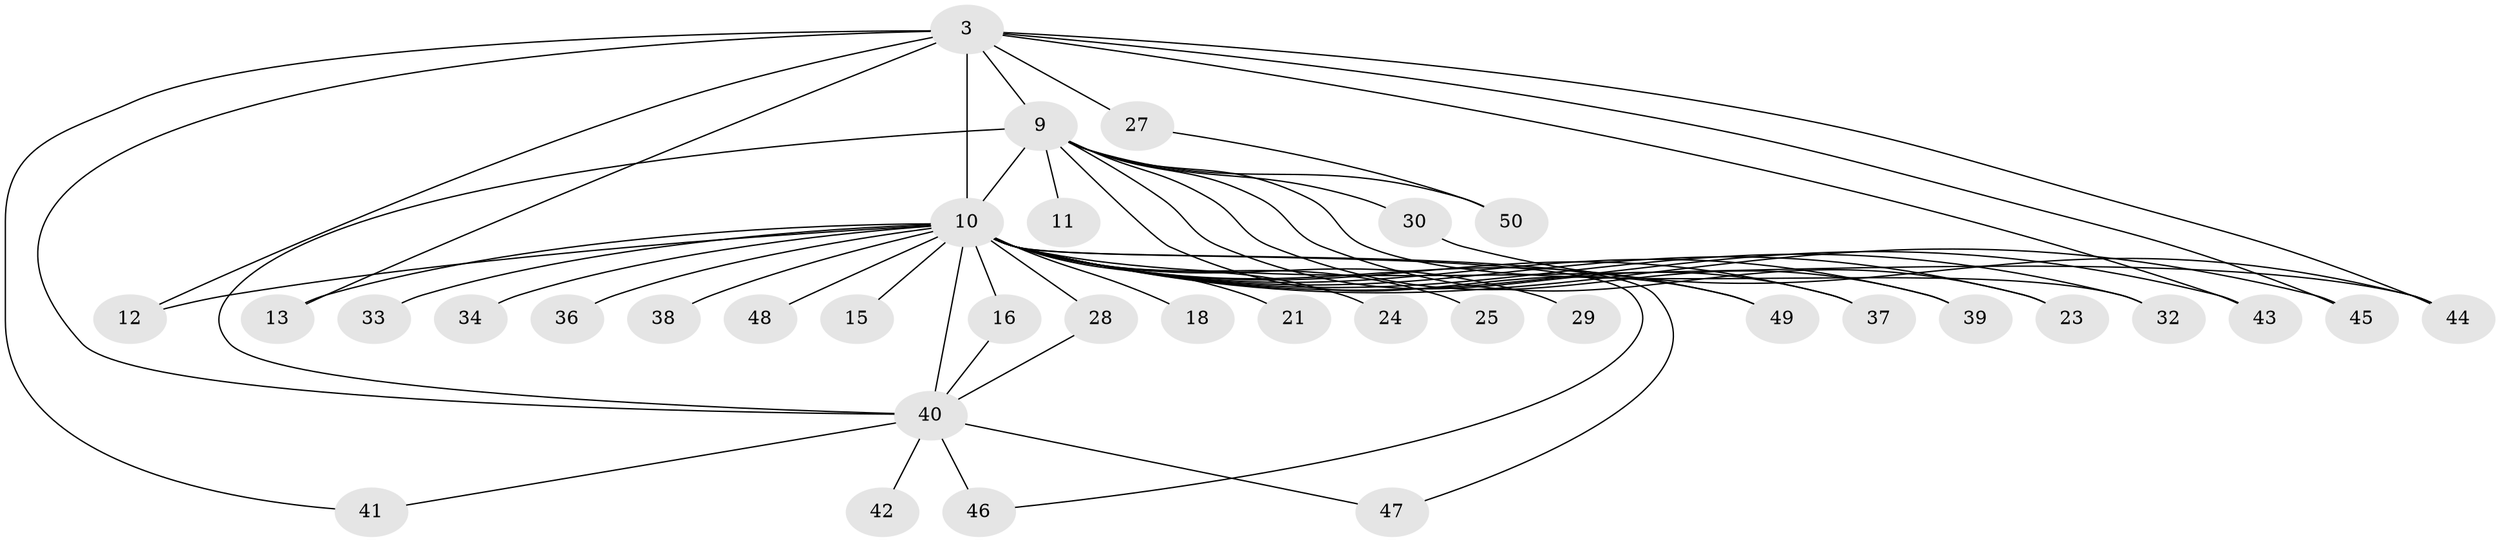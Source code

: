 // original degree distribution, {14: 0.08, 20: 0.02, 12: 0.02, 19: 0.02, 18: 0.02, 13: 0.02, 23: 0.02, 2: 0.66, 4: 0.04, 3: 0.1}
// Generated by graph-tools (version 1.1) at 2025/48/03/04/25 21:48:54]
// undirected, 35 vertices, 54 edges
graph export_dot {
graph [start="1"]
  node [color=gray90,style=filled];
  3 [super="+1"];
  9 [super="+5"];
  10 [super="+4+8"];
  11;
  12;
  13;
  15;
  16;
  18;
  21;
  23;
  24;
  25;
  27;
  28;
  29;
  30;
  32 [super="+19"];
  33 [super="+26"];
  34;
  36;
  37;
  38;
  39;
  40 [super="+7+35"];
  41;
  42;
  43;
  44 [super="+22+20"];
  45;
  46 [super="+31"];
  47;
  48;
  49;
  50;
  3 -- 9 [weight=4];
  3 -- 10 [weight=8];
  3 -- 13;
  3 -- 27 [weight=2];
  3 -- 41;
  3 -- 12;
  3 -- 43;
  3 -- 45;
  3 -- 44;
  3 -- 40 [weight=4];
  9 -- 10 [weight=8];
  9 -- 11 [weight=2];
  9 -- 30;
  9 -- 39;
  9 -- 37;
  9 -- 49;
  9 -- 50;
  9 -- 23;
  9 -- 32;
  9 -- 40 [weight=4];
  10 -- 16;
  10 -- 18 [weight=2];
  10 -- 21 [weight=2];
  10 -- 23;
  10 -- 24 [weight=2];
  10 -- 25 [weight=2];
  10 -- 29 [weight=2];
  10 -- 36 [weight=2];
  10 -- 37;
  10 -- 40 [weight=11];
  10 -- 49;
  10 -- 34;
  10 -- 39;
  10 -- 12;
  10 -- 45;
  10 -- 48;
  10 -- 33 [weight=4];
  10 -- 13;
  10 -- 15;
  10 -- 28;
  10 -- 32 [weight=2];
  10 -- 38;
  10 -- 43;
  10 -- 44 [weight=3];
  10 -- 46;
  10 -- 47;
  16 -- 40;
  27 -- 50;
  28 -- 40;
  30 -- 44;
  40 -- 42;
  40 -- 41;
  40 -- 46 [weight=2];
  40 -- 47;
}
